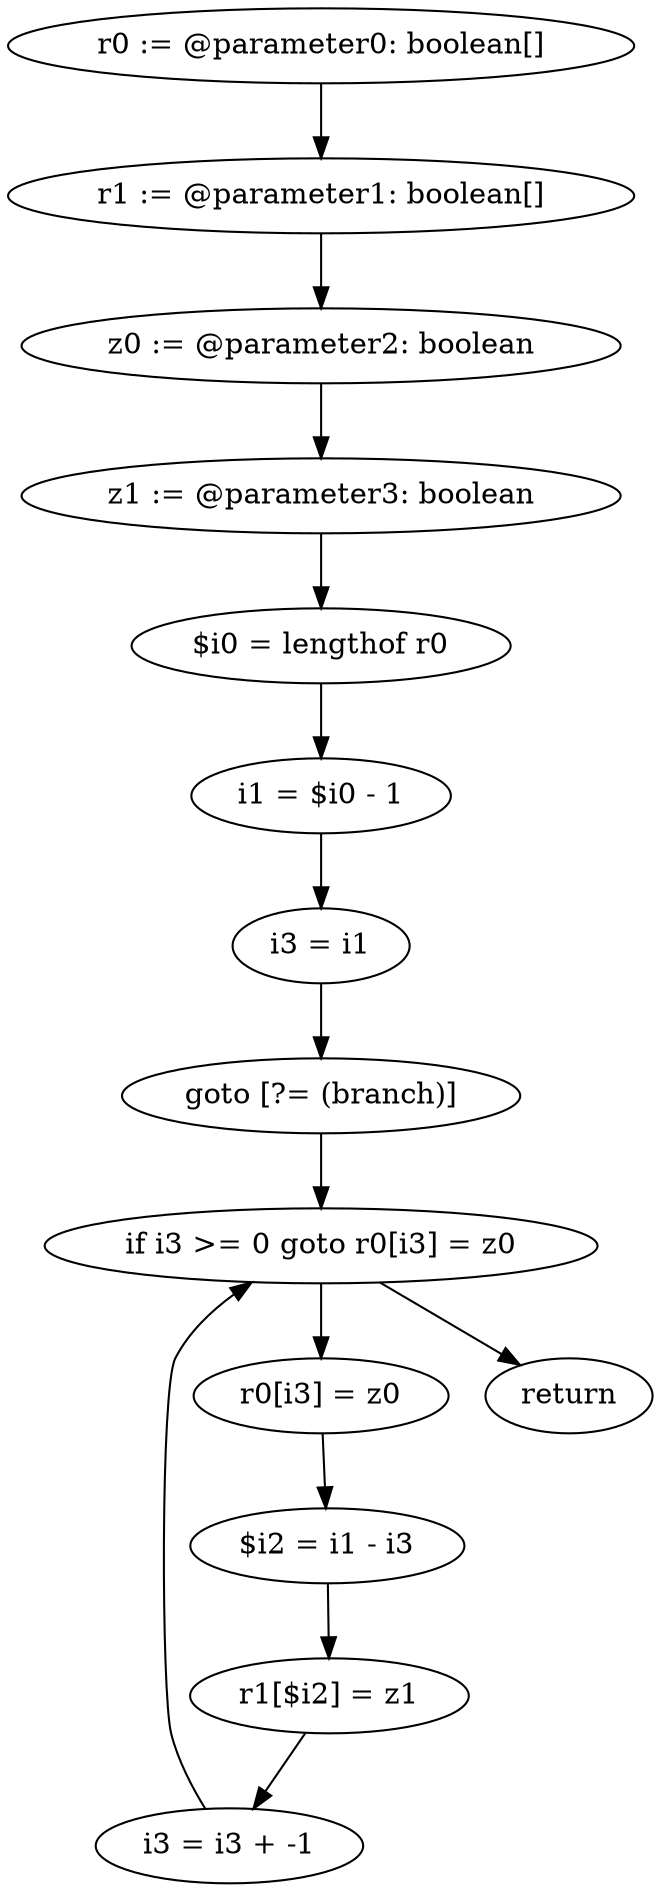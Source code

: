 digraph "unitGraph" {
    "r0 := @parameter0: boolean[]"
    "r1 := @parameter1: boolean[]"
    "z0 := @parameter2: boolean"
    "z1 := @parameter3: boolean"
    "$i0 = lengthof r0"
    "i1 = $i0 - 1"
    "i3 = i1"
    "goto [?= (branch)]"
    "r0[i3] = z0"
    "$i2 = i1 - i3"
    "r1[$i2] = z1"
    "i3 = i3 + -1"
    "if i3 >= 0 goto r0[i3] = z0"
    "return"
    "r0 := @parameter0: boolean[]"->"r1 := @parameter1: boolean[]";
    "r1 := @parameter1: boolean[]"->"z0 := @parameter2: boolean";
    "z0 := @parameter2: boolean"->"z1 := @parameter3: boolean";
    "z1 := @parameter3: boolean"->"$i0 = lengthof r0";
    "$i0 = lengthof r0"->"i1 = $i0 - 1";
    "i1 = $i0 - 1"->"i3 = i1";
    "i3 = i1"->"goto [?= (branch)]";
    "goto [?= (branch)]"->"if i3 >= 0 goto r0[i3] = z0";
    "r0[i3] = z0"->"$i2 = i1 - i3";
    "$i2 = i1 - i3"->"r1[$i2] = z1";
    "r1[$i2] = z1"->"i3 = i3 + -1";
    "i3 = i3 + -1"->"if i3 >= 0 goto r0[i3] = z0";
    "if i3 >= 0 goto r0[i3] = z0"->"return";
    "if i3 >= 0 goto r0[i3] = z0"->"r0[i3] = z0";
}
